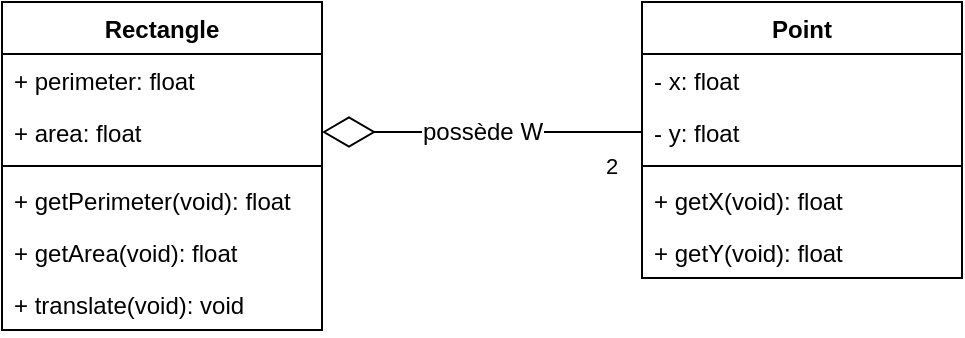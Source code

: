 <mxfile version="13.10.9" type="github">
  <diagram id="YAnKVHSSUDGrJ1rcTw2G" name="Page-1">
    <mxGraphModel dx="1038" dy="575" grid="1" gridSize="10" guides="1" tooltips="1" connect="1" arrows="1" fold="1" page="1" pageScale="1" pageWidth="827" pageHeight="1169" math="0" shadow="0">
      <root>
        <mxCell id="0" />
        <mxCell id="1" parent="0" />
        <mxCell id="uPZP0e7Fra9R2fEPCt0I-15" value="Rectangle" style="swimlane;fontStyle=1;align=center;verticalAlign=top;childLayout=stackLayout;horizontal=1;startSize=26;horizontalStack=0;resizeParent=1;resizeParentMax=0;resizeLast=0;collapsible=1;marginBottom=0;fontSize=12;" vertex="1" parent="1">
          <mxGeometry x="40" y="40" width="160" height="164" as="geometry" />
        </mxCell>
        <mxCell id="uPZP0e7Fra9R2fEPCt0I-25" value="+ perimeter: float" style="text;strokeColor=none;fillColor=none;align=left;verticalAlign=top;spacingLeft=4;spacingRight=4;overflow=hidden;rotatable=0;points=[[0,0.5],[1,0.5]];portConstraint=eastwest;" vertex="1" parent="uPZP0e7Fra9R2fEPCt0I-15">
          <mxGeometry y="26" width="160" height="26" as="geometry" />
        </mxCell>
        <mxCell id="uPZP0e7Fra9R2fEPCt0I-16" value="+ area: float" style="text;strokeColor=none;fillColor=none;align=left;verticalAlign=top;spacingLeft=4;spacingRight=4;overflow=hidden;rotatable=0;points=[[0,0.5],[1,0.5]];portConstraint=eastwest;" vertex="1" parent="uPZP0e7Fra9R2fEPCt0I-15">
          <mxGeometry y="52" width="160" height="26" as="geometry" />
        </mxCell>
        <mxCell id="uPZP0e7Fra9R2fEPCt0I-17" value="" style="line;strokeWidth=1;fillColor=none;align=left;verticalAlign=middle;spacingTop=-1;spacingLeft=3;spacingRight=3;rotatable=0;labelPosition=right;points=[];portConstraint=eastwest;" vertex="1" parent="uPZP0e7Fra9R2fEPCt0I-15">
          <mxGeometry y="78" width="160" height="8" as="geometry" />
        </mxCell>
        <mxCell id="uPZP0e7Fra9R2fEPCt0I-18" value="+ getPerimeter(void): float" style="text;strokeColor=none;fillColor=none;align=left;verticalAlign=top;spacingLeft=4;spacingRight=4;overflow=hidden;rotatable=0;points=[[0,0.5],[1,0.5]];portConstraint=eastwest;" vertex="1" parent="uPZP0e7Fra9R2fEPCt0I-15">
          <mxGeometry y="86" width="160" height="26" as="geometry" />
        </mxCell>
        <mxCell id="uPZP0e7Fra9R2fEPCt0I-33" value="+ getArea(void): float" style="text;strokeColor=none;fillColor=none;align=left;verticalAlign=top;spacingLeft=4;spacingRight=4;overflow=hidden;rotatable=0;points=[[0,0.5],[1,0.5]];portConstraint=eastwest;" vertex="1" parent="uPZP0e7Fra9R2fEPCt0I-15">
          <mxGeometry y="112" width="160" height="26" as="geometry" />
        </mxCell>
        <mxCell id="uPZP0e7Fra9R2fEPCt0I-27" value="+ translate(void): void" style="text;strokeColor=none;fillColor=none;align=left;verticalAlign=top;spacingLeft=4;spacingRight=4;overflow=hidden;rotatable=0;points=[[0,0.5],[1,0.5]];portConstraint=eastwest;" vertex="1" parent="uPZP0e7Fra9R2fEPCt0I-15">
          <mxGeometry y="138" width="160" height="26" as="geometry" />
        </mxCell>
        <mxCell id="uPZP0e7Fra9R2fEPCt0I-19" value="Point" style="swimlane;fontStyle=1;align=center;verticalAlign=top;childLayout=stackLayout;horizontal=1;startSize=26;horizontalStack=0;resizeParent=1;resizeParentMax=0;resizeLast=0;collapsible=1;marginBottom=0;fontSize=12;" vertex="1" parent="1">
          <mxGeometry x="360" y="40" width="160" height="138" as="geometry" />
        </mxCell>
        <mxCell id="uPZP0e7Fra9R2fEPCt0I-20" value="- x: float" style="text;strokeColor=none;fillColor=none;align=left;verticalAlign=top;spacingLeft=4;spacingRight=4;overflow=hidden;rotatable=0;points=[[0,0.5],[1,0.5]];portConstraint=eastwest;" vertex="1" parent="uPZP0e7Fra9R2fEPCt0I-19">
          <mxGeometry y="26" width="160" height="26" as="geometry" />
        </mxCell>
        <mxCell id="uPZP0e7Fra9R2fEPCt0I-23" value="- y: float" style="text;strokeColor=none;fillColor=none;align=left;verticalAlign=top;spacingLeft=4;spacingRight=4;overflow=hidden;rotatable=0;points=[[0,0.5],[1,0.5]];portConstraint=eastwest;" vertex="1" parent="uPZP0e7Fra9R2fEPCt0I-19">
          <mxGeometry y="52" width="160" height="26" as="geometry" />
        </mxCell>
        <mxCell id="uPZP0e7Fra9R2fEPCt0I-21" value="" style="line;strokeWidth=1;fillColor=none;align=left;verticalAlign=middle;spacingTop=-1;spacingLeft=3;spacingRight=3;rotatable=0;labelPosition=right;points=[];portConstraint=eastwest;" vertex="1" parent="uPZP0e7Fra9R2fEPCt0I-19">
          <mxGeometry y="78" width="160" height="8" as="geometry" />
        </mxCell>
        <mxCell id="uPZP0e7Fra9R2fEPCt0I-22" value="+ getX(void): float" style="text;strokeColor=none;fillColor=none;align=left;verticalAlign=top;spacingLeft=4;spacingRight=4;overflow=hidden;rotatable=0;points=[[0,0.5],[1,0.5]];portConstraint=eastwest;" vertex="1" parent="uPZP0e7Fra9R2fEPCt0I-19">
          <mxGeometry y="86" width="160" height="26" as="geometry" />
        </mxCell>
        <mxCell id="uPZP0e7Fra9R2fEPCt0I-34" value="+ getY(void): float" style="text;strokeColor=none;fillColor=none;align=left;verticalAlign=top;spacingLeft=4;spacingRight=4;overflow=hidden;rotatable=0;points=[[0,0.5],[1,0.5]];portConstraint=eastwest;" vertex="1" parent="uPZP0e7Fra9R2fEPCt0I-19">
          <mxGeometry y="112" width="160" height="26" as="geometry" />
        </mxCell>
        <mxCell id="uPZP0e7Fra9R2fEPCt0I-26" value="possède W" style="endArrow=diamondThin;endFill=0;endSize=24;html=1;fontSize=12;exitX=0;exitY=0.5;exitDx=0;exitDy=0;" edge="1" parent="1" source="uPZP0e7Fra9R2fEPCt0I-23">
          <mxGeometry width="160" relative="1" as="geometry">
            <mxPoint x="330" y="220" as="sourcePoint" />
            <mxPoint x="200" y="105" as="targetPoint" />
          </mxGeometry>
        </mxCell>
        <mxCell id="uPZP0e7Fra9R2fEPCt0I-31" value="2" style="edgeLabel;resizable=0;html=1;align=left;verticalAlign=top;" connectable="0" vertex="1" parent="1">
          <mxGeometry x="340" y="109" as="geometry" />
        </mxCell>
      </root>
    </mxGraphModel>
  </diagram>
</mxfile>
